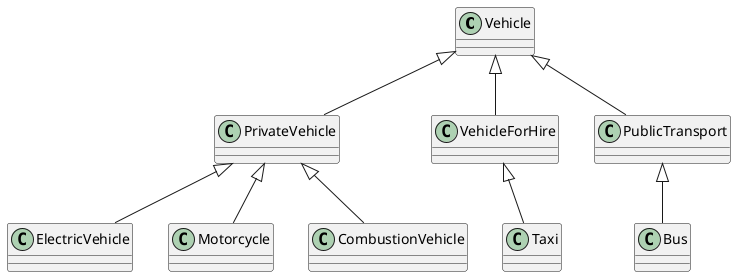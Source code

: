 @startuml

Vehicle <|-- PrivateVehicle
Vehicle <|-- VehicleForHire
Vehicle <|-- PublicTransport

PrivateVehicle <|-- ElectricVehicle
PrivateVehicle <|-- Motorcycle
PrivateVehicle <|-- CombustionVehicle

VehicleForHire <|-- Taxi

PublicTransport <|-- Bus

@enduml
